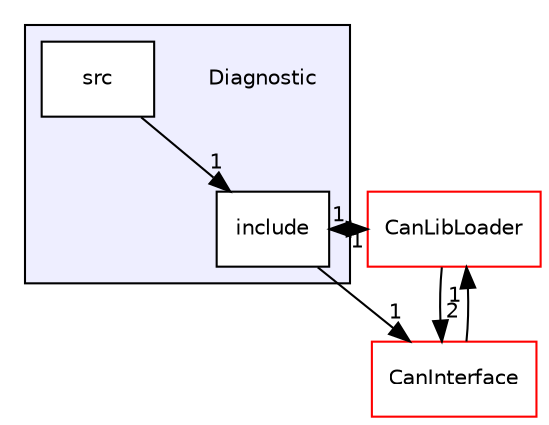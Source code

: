 digraph "Diagnostic" {
  compound=true
  node [ fontsize="10", fontname="Helvetica"];
  edge [ labelfontsize="10", labelfontname="Helvetica"];
  subgraph clusterdir_00a67c2d395442b12f2c8899a8f35818 {
    graph [ bgcolor="#eeeeff", pencolor="black", label="" URL="dir_00a67c2d395442b12f2c8899a8f35818.html"];
    dir_00a67c2d395442b12f2c8899a8f35818 [shape=plaintext label="Diagnostic"];
    dir_0b3df24efd404e60dc41856b4efe9768 [shape=box label="include" color="black" fillcolor="white" style="filled" URL="dir_0b3df24efd404e60dc41856b4efe9768.html"];
    dir_2e83d6e96ab12f42878c7327cbce5a5b [shape=box label="src" color="black" fillcolor="white" style="filled" URL="dir_2e83d6e96ab12f42878c7327cbce5a5b.html"];
  }
  dir_9c47e0b3b9d011e29e21289b959af4df [shape=box label="CanLibLoader" fillcolor="white" style="filled" color="red" URL="dir_9c47e0b3b9d011e29e21289b959af4df.html"];
  dir_1f0e3058fad0934718aa0fd5f744cca0 [shape=box label="CanInterface" fillcolor="white" style="filled" color="red" URL="dir_1f0e3058fad0934718aa0fd5f744cca0.html"];
  dir_0b3df24efd404e60dc41856b4efe9768->dir_9c47e0b3b9d011e29e21289b959af4df [headlabel="1", labeldistance=1.5 headhref="dir_000013_000009.html"];
  dir_0b3df24efd404e60dc41856b4efe9768->dir_1f0e3058fad0934718aa0fd5f744cca0 [headlabel="1", labeldistance=1.5 headhref="dir_000013_000000.html"];
  dir_9c47e0b3b9d011e29e21289b959af4df->dir_0b3df24efd404e60dc41856b4efe9768 [headlabel="1", labeldistance=1.5 headhref="dir_000009_000013.html"];
  dir_9c47e0b3b9d011e29e21289b959af4df->dir_1f0e3058fad0934718aa0fd5f744cca0 [headlabel="2", labeldistance=1.5 headhref="dir_000009_000000.html"];
  dir_1f0e3058fad0934718aa0fd5f744cca0->dir_9c47e0b3b9d011e29e21289b959af4df [headlabel="1", labeldistance=1.5 headhref="dir_000000_000009.html"];
  dir_2e83d6e96ab12f42878c7327cbce5a5b->dir_0b3df24efd404e60dc41856b4efe9768 [headlabel="1", labeldistance=1.5 headhref="dir_000014_000013.html"];
}
